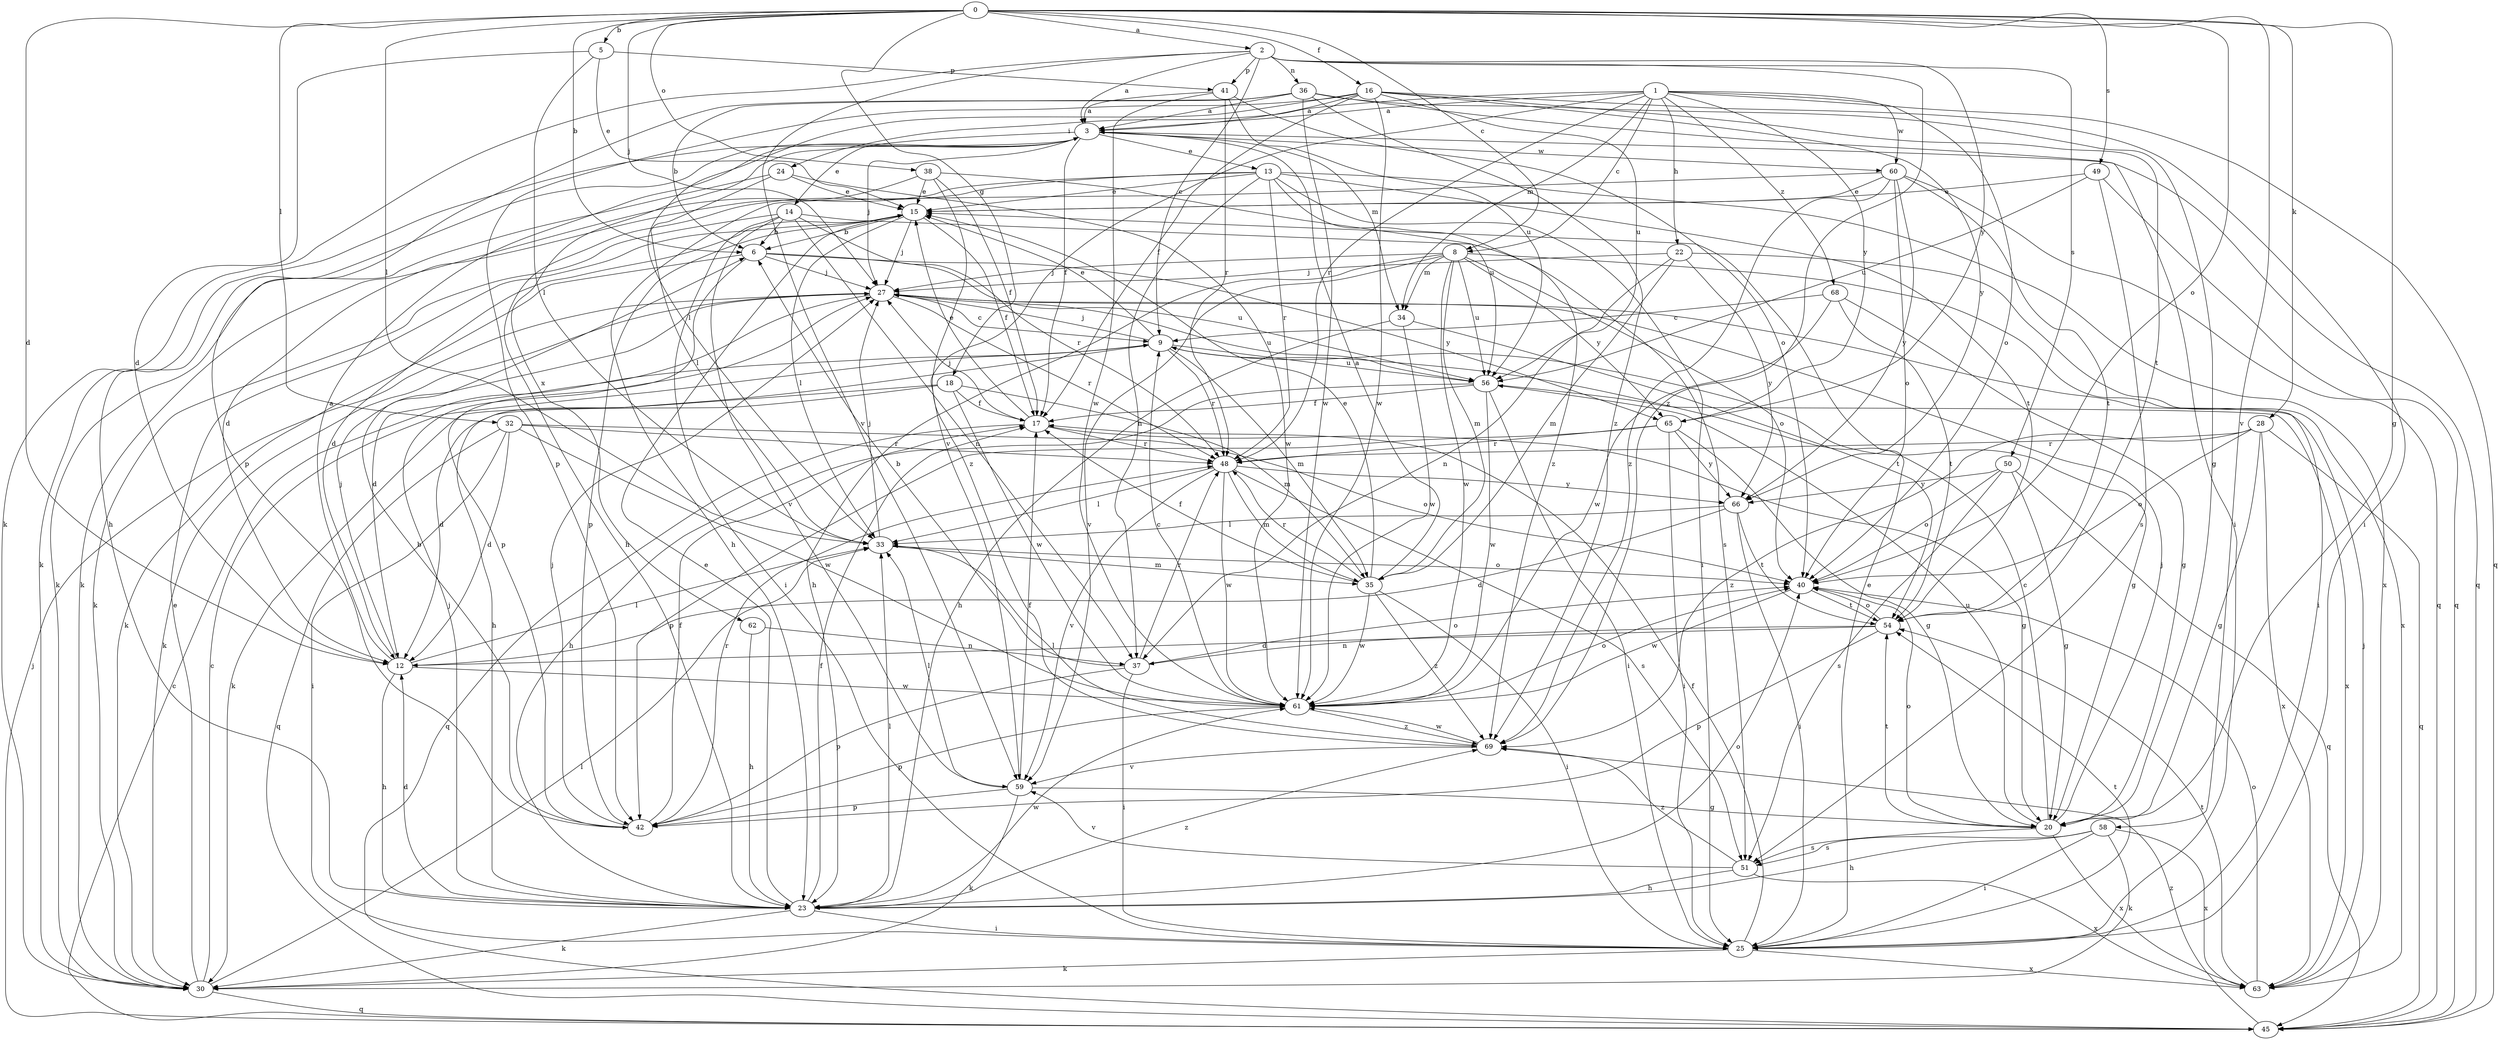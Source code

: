 strict digraph  {
0;
1;
2;
3;
5;
6;
8;
9;
12;
13;
14;
15;
16;
17;
18;
20;
22;
23;
24;
25;
27;
28;
30;
32;
33;
34;
35;
36;
37;
38;
40;
41;
42;
45;
48;
49;
50;
51;
54;
56;
58;
59;
60;
61;
62;
63;
65;
66;
68;
69;
0 -> 2  [label=a];
0 -> 5  [label=b];
0 -> 6  [label=b];
0 -> 8  [label=c];
0 -> 12  [label=d];
0 -> 16  [label=f];
0 -> 18  [label=g];
0 -> 20  [label=g];
0 -> 27  [label=j];
0 -> 28  [label=k];
0 -> 32  [label=l];
0 -> 33  [label=l];
0 -> 38  [label=o];
0 -> 40  [label=o];
0 -> 49  [label=s];
0 -> 58  [label=v];
1 -> 3  [label=a];
1 -> 8  [label=c];
1 -> 22  [label=h];
1 -> 24  [label=i];
1 -> 34  [label=m];
1 -> 40  [label=o];
1 -> 45  [label=q];
1 -> 48  [label=r];
1 -> 59  [label=v];
1 -> 60  [label=w];
1 -> 65  [label=y];
1 -> 68  [label=z];
2 -> 3  [label=a];
2 -> 9  [label=c];
2 -> 30  [label=k];
2 -> 36  [label=n];
2 -> 41  [label=p];
2 -> 50  [label=s];
2 -> 59  [label=v];
2 -> 65  [label=y];
2 -> 69  [label=z];
3 -> 13  [label=e];
3 -> 14  [label=e];
3 -> 17  [label=f];
3 -> 23  [label=h];
3 -> 27  [label=j];
3 -> 30  [label=k];
3 -> 34  [label=m];
3 -> 45  [label=q];
3 -> 60  [label=w];
3 -> 62  [label=x];
5 -> 12  [label=d];
5 -> 15  [label=e];
5 -> 33  [label=l];
5 -> 41  [label=p];
6 -> 27  [label=j];
6 -> 30  [label=k];
6 -> 42  [label=p];
6 -> 56  [label=u];
6 -> 65  [label=y];
8 -> 23  [label=h];
8 -> 25  [label=i];
8 -> 27  [label=j];
8 -> 34  [label=m];
8 -> 35  [label=m];
8 -> 40  [label=o];
8 -> 56  [label=u];
8 -> 59  [label=v];
8 -> 61  [label=w];
8 -> 65  [label=y];
9 -> 15  [label=e];
9 -> 20  [label=g];
9 -> 23  [label=h];
9 -> 27  [label=j];
9 -> 35  [label=m];
9 -> 48  [label=r];
9 -> 56  [label=u];
12 -> 3  [label=a];
12 -> 23  [label=h];
12 -> 27  [label=j];
12 -> 33  [label=l];
12 -> 61  [label=w];
13 -> 15  [label=e];
13 -> 23  [label=h];
13 -> 25  [label=i];
13 -> 30  [label=k];
13 -> 37  [label=n];
13 -> 48  [label=r];
13 -> 54  [label=t];
13 -> 63  [label=x];
13 -> 69  [label=z];
14 -> 6  [label=b];
14 -> 25  [label=i];
14 -> 30  [label=k];
14 -> 37  [label=n];
14 -> 48  [label=r];
14 -> 51  [label=s];
14 -> 59  [label=v];
15 -> 6  [label=b];
15 -> 12  [label=d];
15 -> 17  [label=f];
15 -> 27  [label=j];
15 -> 33  [label=l];
15 -> 42  [label=p];
16 -> 3  [label=a];
16 -> 17  [label=f];
16 -> 25  [label=i];
16 -> 33  [label=l];
16 -> 42  [label=p];
16 -> 54  [label=t];
16 -> 56  [label=u];
16 -> 61  [label=w];
16 -> 66  [label=y];
17 -> 15  [label=e];
17 -> 20  [label=g];
17 -> 27  [label=j];
17 -> 45  [label=q];
17 -> 48  [label=r];
18 -> 12  [label=d];
18 -> 17  [label=f];
18 -> 30  [label=k];
18 -> 35  [label=m];
18 -> 61  [label=w];
20 -> 9  [label=c];
20 -> 27  [label=j];
20 -> 40  [label=o];
20 -> 51  [label=s];
20 -> 54  [label=t];
20 -> 56  [label=u];
20 -> 63  [label=x];
22 -> 27  [label=j];
22 -> 35  [label=m];
22 -> 37  [label=n];
22 -> 63  [label=x];
22 -> 66  [label=y];
23 -> 12  [label=d];
23 -> 15  [label=e];
23 -> 17  [label=f];
23 -> 25  [label=i];
23 -> 27  [label=j];
23 -> 30  [label=k];
23 -> 33  [label=l];
23 -> 40  [label=o];
23 -> 61  [label=w];
23 -> 69  [label=z];
24 -> 15  [label=e];
24 -> 30  [label=k];
24 -> 33  [label=l];
24 -> 61  [label=w];
25 -> 15  [label=e];
25 -> 17  [label=f];
25 -> 30  [label=k];
25 -> 54  [label=t];
25 -> 63  [label=x];
27 -> 9  [label=c];
27 -> 12  [label=d];
27 -> 30  [label=k];
27 -> 48  [label=r];
27 -> 56  [label=u];
28 -> 20  [label=g];
28 -> 40  [label=o];
28 -> 45  [label=q];
28 -> 48  [label=r];
28 -> 63  [label=x];
28 -> 69  [label=z];
30 -> 9  [label=c];
30 -> 15  [label=e];
30 -> 33  [label=l];
30 -> 45  [label=q];
32 -> 12  [label=d];
32 -> 25  [label=i];
32 -> 40  [label=o];
32 -> 45  [label=q];
32 -> 48  [label=r];
32 -> 61  [label=w];
33 -> 27  [label=j];
33 -> 35  [label=m];
33 -> 40  [label=o];
34 -> 23  [label=h];
34 -> 54  [label=t];
34 -> 61  [label=w];
35 -> 3  [label=a];
35 -> 15  [label=e];
35 -> 17  [label=f];
35 -> 25  [label=i];
35 -> 48  [label=r];
35 -> 61  [label=w];
35 -> 69  [label=z];
36 -> 3  [label=a];
36 -> 6  [label=b];
36 -> 20  [label=g];
36 -> 25  [label=i];
36 -> 42  [label=p];
36 -> 61  [label=w];
36 -> 69  [label=z];
37 -> 6  [label=b];
37 -> 25  [label=i];
37 -> 40  [label=o];
37 -> 42  [label=p];
37 -> 48  [label=r];
38 -> 12  [label=d];
38 -> 15  [label=e];
38 -> 17  [label=f];
38 -> 56  [label=u];
38 -> 69  [label=z];
40 -> 54  [label=t];
40 -> 61  [label=w];
41 -> 3  [label=a];
41 -> 40  [label=o];
41 -> 48  [label=r];
41 -> 56  [label=u];
41 -> 61  [label=w];
42 -> 6  [label=b];
42 -> 17  [label=f];
42 -> 27  [label=j];
42 -> 48  [label=r];
45 -> 9  [label=c];
45 -> 27  [label=j];
45 -> 69  [label=z];
48 -> 33  [label=l];
48 -> 35  [label=m];
48 -> 51  [label=s];
48 -> 59  [label=v];
48 -> 61  [label=w];
48 -> 66  [label=y];
49 -> 15  [label=e];
49 -> 45  [label=q];
49 -> 51  [label=s];
49 -> 56  [label=u];
50 -> 20  [label=g];
50 -> 40  [label=o];
50 -> 45  [label=q];
50 -> 51  [label=s];
50 -> 66  [label=y];
51 -> 23  [label=h];
51 -> 59  [label=v];
51 -> 63  [label=x];
51 -> 69  [label=z];
54 -> 12  [label=d];
54 -> 37  [label=n];
54 -> 40  [label=o];
54 -> 42  [label=p];
56 -> 17  [label=f];
56 -> 23  [label=h];
56 -> 25  [label=i];
56 -> 61  [label=w];
56 -> 63  [label=x];
58 -> 23  [label=h];
58 -> 25  [label=i];
58 -> 30  [label=k];
58 -> 51  [label=s];
58 -> 63  [label=x];
59 -> 17  [label=f];
59 -> 20  [label=g];
59 -> 30  [label=k];
59 -> 33  [label=l];
59 -> 42  [label=p];
60 -> 15  [label=e];
60 -> 23  [label=h];
60 -> 40  [label=o];
60 -> 45  [label=q];
60 -> 54  [label=t];
60 -> 66  [label=y];
60 -> 69  [label=z];
61 -> 9  [label=c];
61 -> 40  [label=o];
61 -> 42  [label=p];
61 -> 69  [label=z];
62 -> 23  [label=h];
62 -> 37  [label=n];
63 -> 27  [label=j];
63 -> 40  [label=o];
63 -> 54  [label=t];
65 -> 20  [label=g];
65 -> 25  [label=i];
65 -> 42  [label=p];
65 -> 48  [label=r];
65 -> 66  [label=y];
66 -> 12  [label=d];
66 -> 25  [label=i];
66 -> 33  [label=l];
66 -> 54  [label=t];
68 -> 9  [label=c];
68 -> 20  [label=g];
68 -> 54  [label=t];
68 -> 61  [label=w];
69 -> 33  [label=l];
69 -> 59  [label=v];
69 -> 61  [label=w];
}
